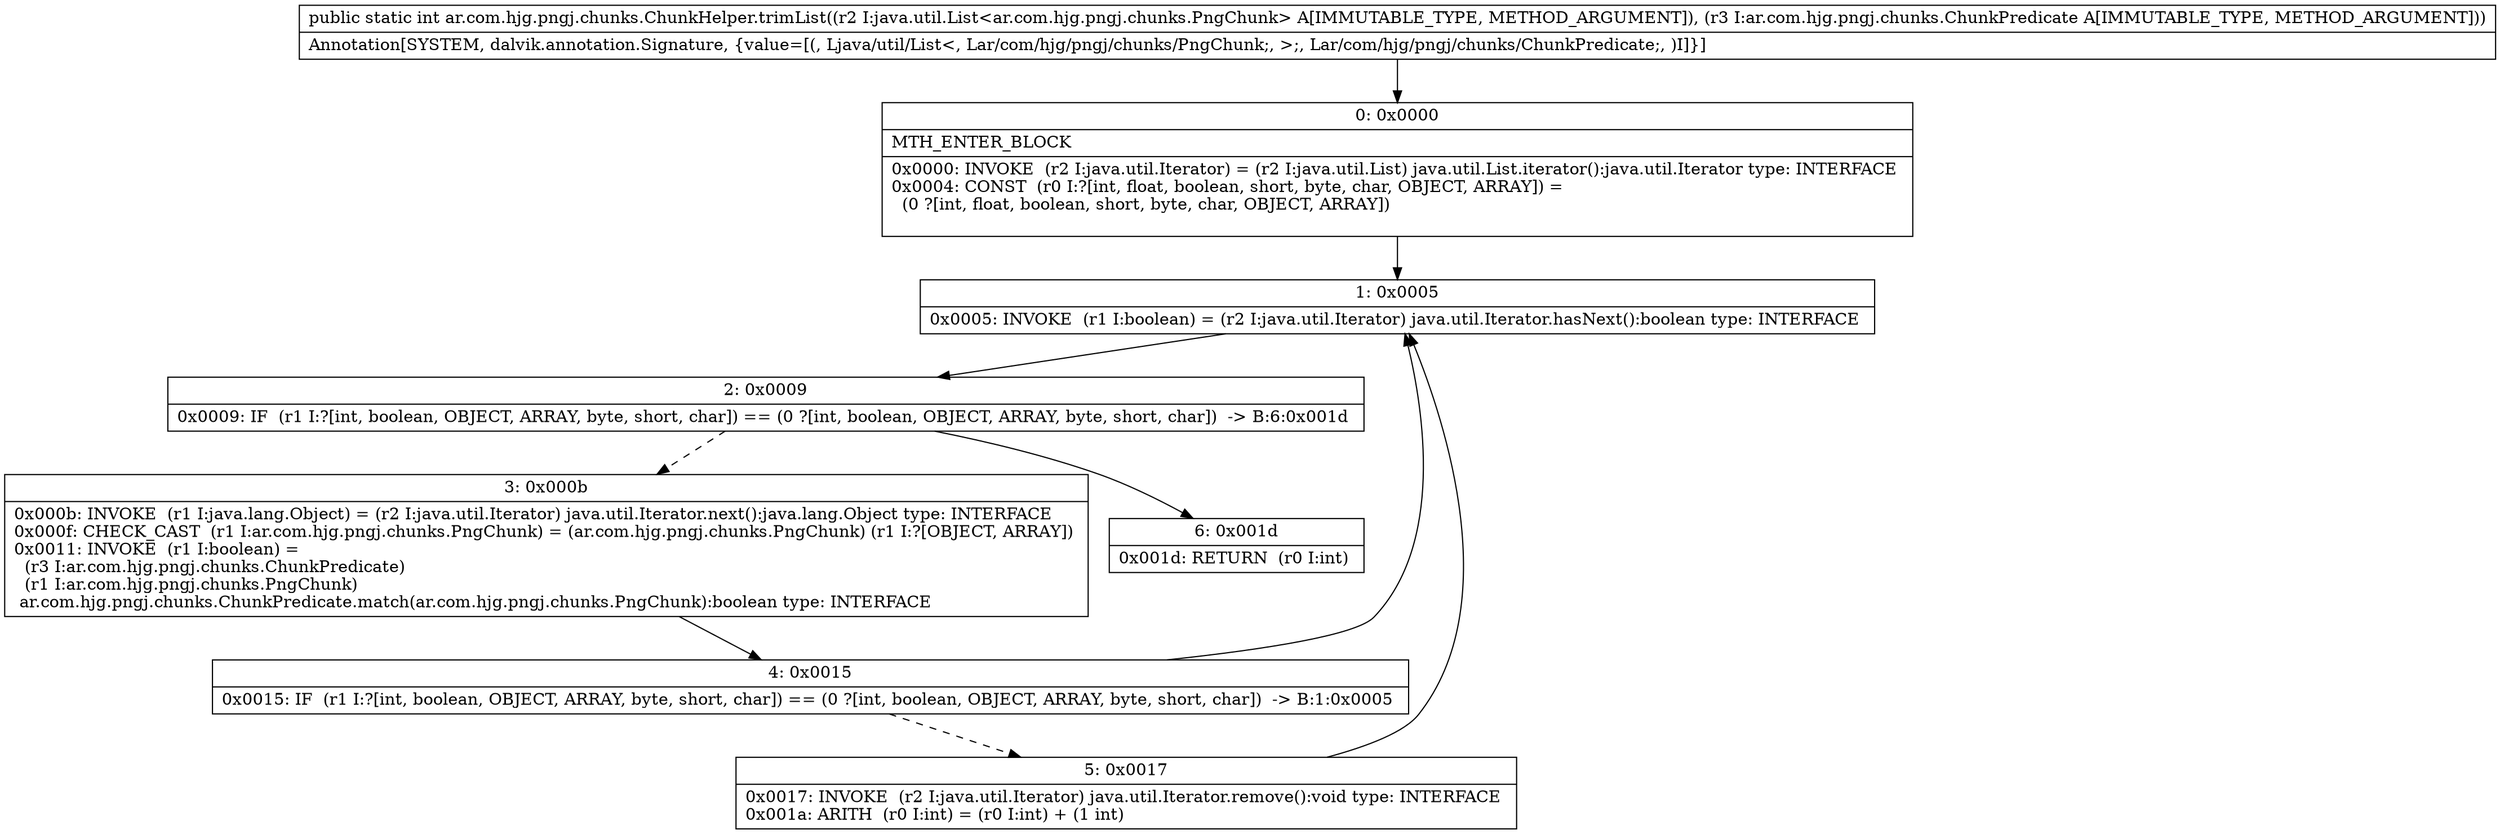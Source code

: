 digraph "CFG forar.com.hjg.pngj.chunks.ChunkHelper.trimList(Ljava\/util\/List;Lar\/com\/hjg\/pngj\/chunks\/ChunkPredicate;)I" {
Node_0 [shape=record,label="{0\:\ 0x0000|MTH_ENTER_BLOCK\l|0x0000: INVOKE  (r2 I:java.util.Iterator) = (r2 I:java.util.List) java.util.List.iterator():java.util.Iterator type: INTERFACE \l0x0004: CONST  (r0 I:?[int, float, boolean, short, byte, char, OBJECT, ARRAY]) = \l  (0 ?[int, float, boolean, short, byte, char, OBJECT, ARRAY])\l \l}"];
Node_1 [shape=record,label="{1\:\ 0x0005|0x0005: INVOKE  (r1 I:boolean) = (r2 I:java.util.Iterator) java.util.Iterator.hasNext():boolean type: INTERFACE \l}"];
Node_2 [shape=record,label="{2\:\ 0x0009|0x0009: IF  (r1 I:?[int, boolean, OBJECT, ARRAY, byte, short, char]) == (0 ?[int, boolean, OBJECT, ARRAY, byte, short, char])  \-\> B:6:0x001d \l}"];
Node_3 [shape=record,label="{3\:\ 0x000b|0x000b: INVOKE  (r1 I:java.lang.Object) = (r2 I:java.util.Iterator) java.util.Iterator.next():java.lang.Object type: INTERFACE \l0x000f: CHECK_CAST  (r1 I:ar.com.hjg.pngj.chunks.PngChunk) = (ar.com.hjg.pngj.chunks.PngChunk) (r1 I:?[OBJECT, ARRAY]) \l0x0011: INVOKE  (r1 I:boolean) = \l  (r3 I:ar.com.hjg.pngj.chunks.ChunkPredicate)\l  (r1 I:ar.com.hjg.pngj.chunks.PngChunk)\l ar.com.hjg.pngj.chunks.ChunkPredicate.match(ar.com.hjg.pngj.chunks.PngChunk):boolean type: INTERFACE \l}"];
Node_4 [shape=record,label="{4\:\ 0x0015|0x0015: IF  (r1 I:?[int, boolean, OBJECT, ARRAY, byte, short, char]) == (0 ?[int, boolean, OBJECT, ARRAY, byte, short, char])  \-\> B:1:0x0005 \l}"];
Node_5 [shape=record,label="{5\:\ 0x0017|0x0017: INVOKE  (r2 I:java.util.Iterator) java.util.Iterator.remove():void type: INTERFACE \l0x001a: ARITH  (r0 I:int) = (r0 I:int) + (1 int) \l}"];
Node_6 [shape=record,label="{6\:\ 0x001d|0x001d: RETURN  (r0 I:int) \l}"];
MethodNode[shape=record,label="{public static int ar.com.hjg.pngj.chunks.ChunkHelper.trimList((r2 I:java.util.List\<ar.com.hjg.pngj.chunks.PngChunk\> A[IMMUTABLE_TYPE, METHOD_ARGUMENT]), (r3 I:ar.com.hjg.pngj.chunks.ChunkPredicate A[IMMUTABLE_TYPE, METHOD_ARGUMENT]))  | Annotation[SYSTEM, dalvik.annotation.Signature, \{value=[(, Ljava\/util\/List\<, Lar\/com\/hjg\/pngj\/chunks\/PngChunk;, \>;, Lar\/com\/hjg\/pngj\/chunks\/ChunkPredicate;, )I]\}]\l}"];
MethodNode -> Node_0;
Node_0 -> Node_1;
Node_1 -> Node_2;
Node_2 -> Node_3[style=dashed];
Node_2 -> Node_6;
Node_3 -> Node_4;
Node_4 -> Node_1;
Node_4 -> Node_5[style=dashed];
Node_5 -> Node_1;
}

